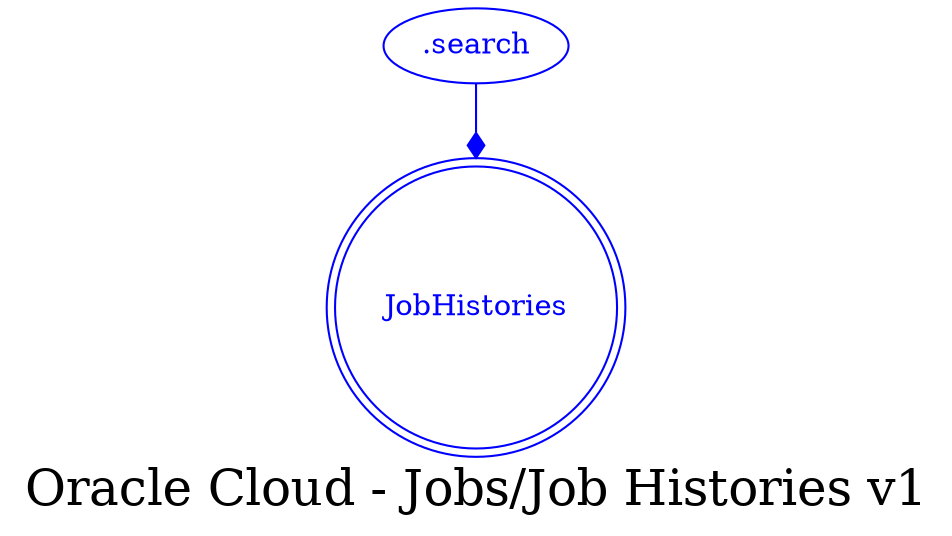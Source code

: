 digraph LexiconGraph {
graph[label="Oracle Cloud - Jobs/Job Histories v1", fontsize=24]
splines=true
"JobHistories" [color=blue, fontcolor=blue, shape=doublecircle]
".search" -> "JobHistories" [color=blue, fontcolor=blue, arrowhead=diamond, arrowtail=none]
".search" [color=blue, fontcolor=blue, shape=ellipse]
}

